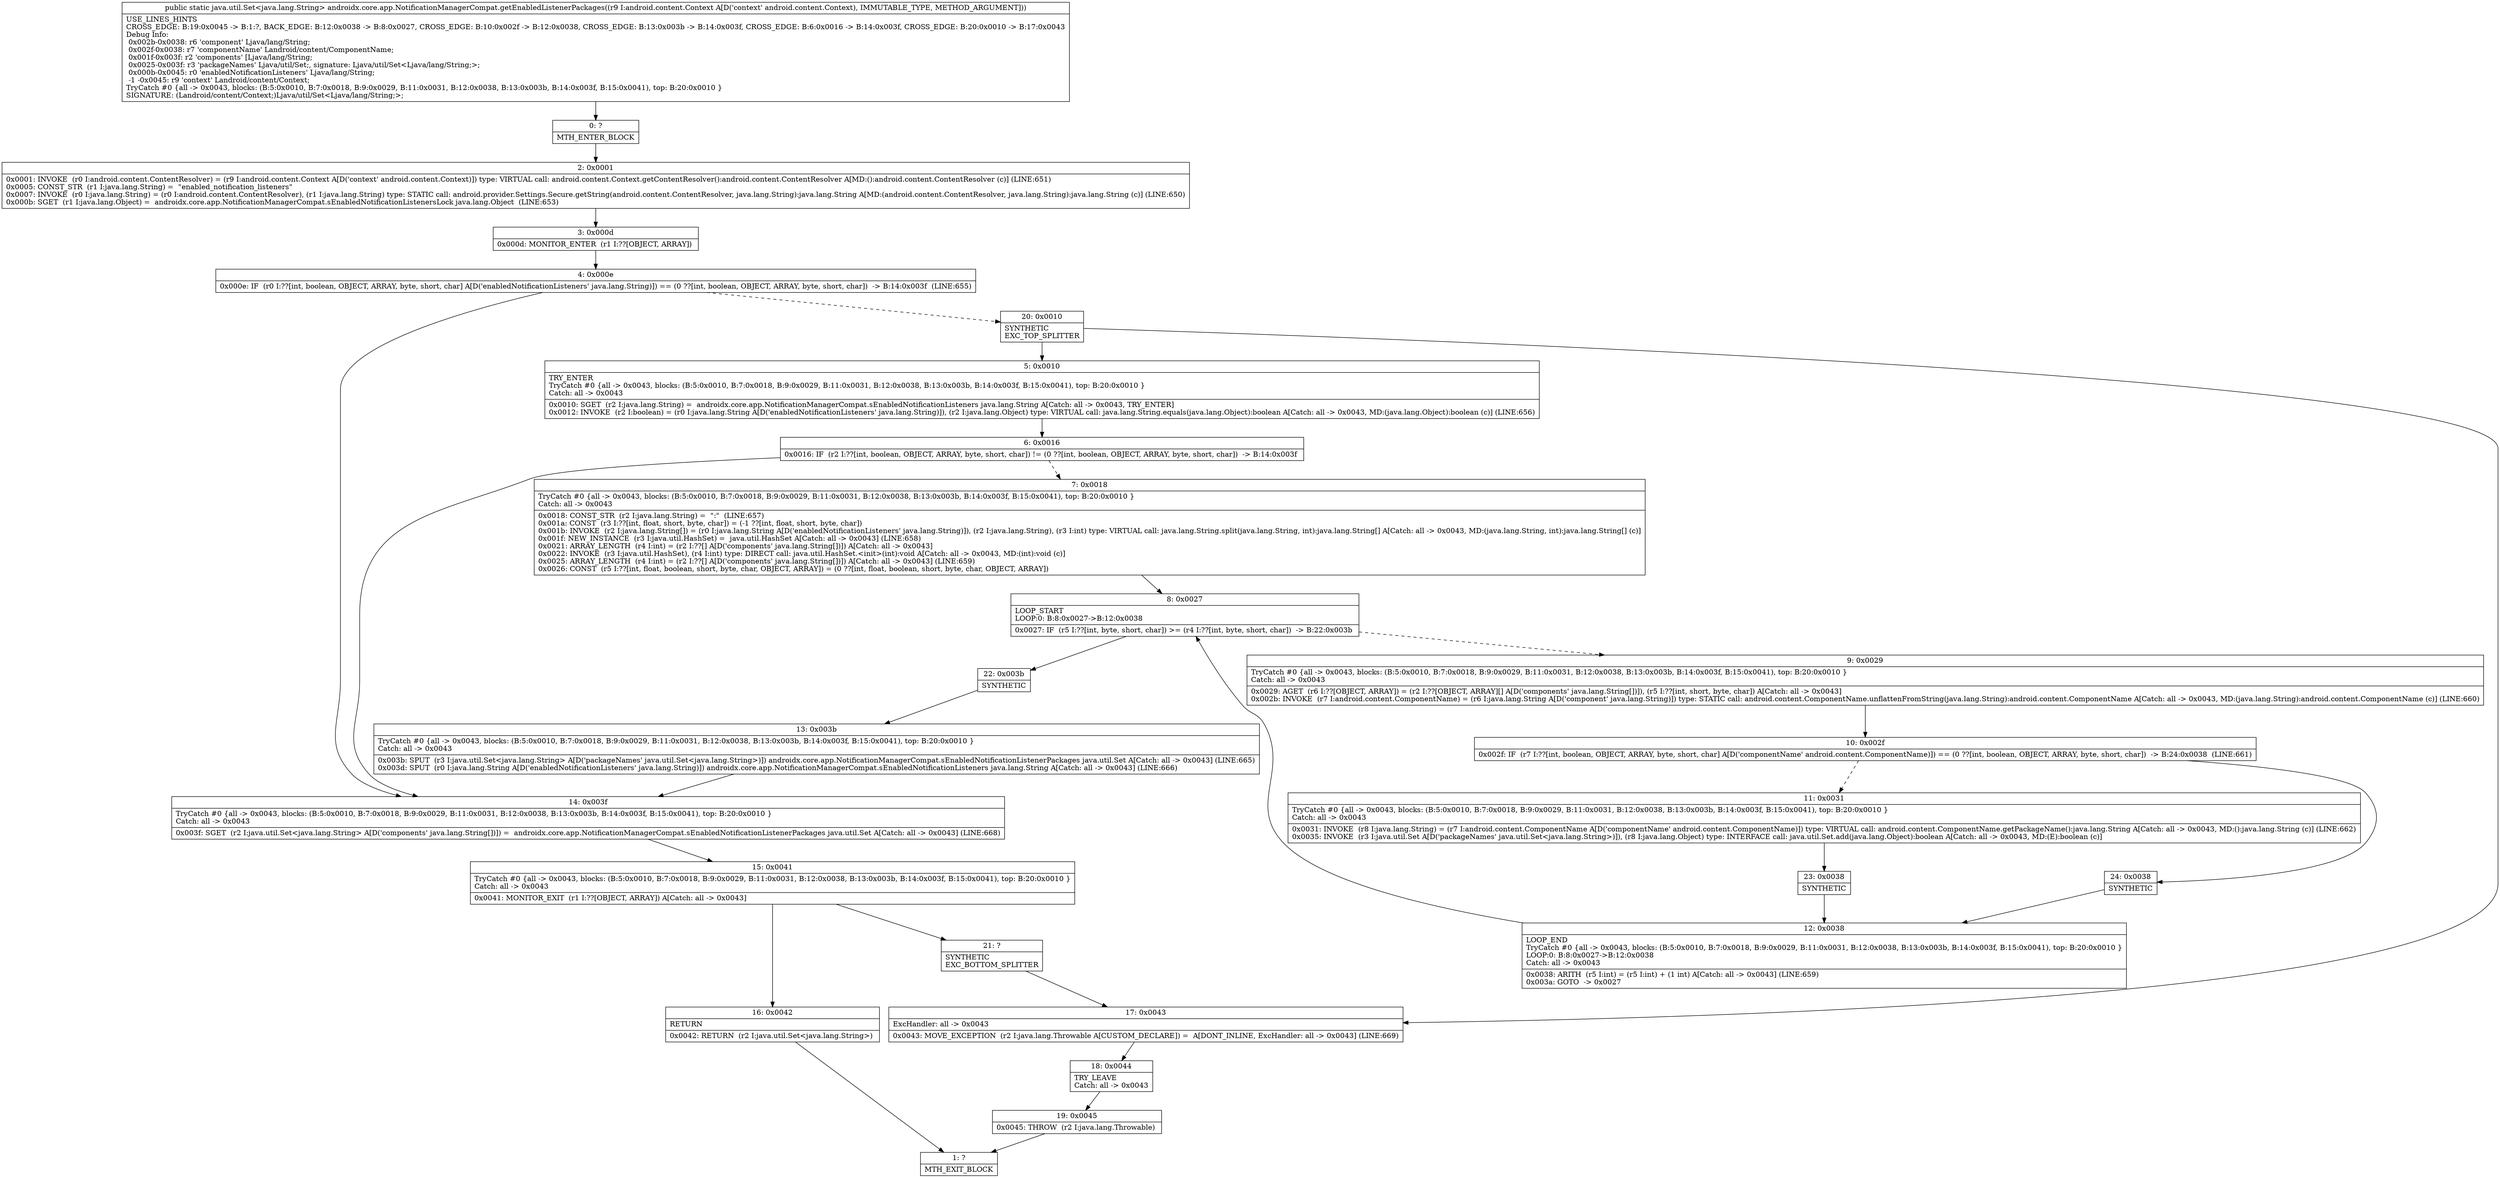 digraph "CFG forandroidx.core.app.NotificationManagerCompat.getEnabledListenerPackages(Landroid\/content\/Context;)Ljava\/util\/Set;" {
Node_0 [shape=record,label="{0\:\ ?|MTH_ENTER_BLOCK\l}"];
Node_2 [shape=record,label="{2\:\ 0x0001|0x0001: INVOKE  (r0 I:android.content.ContentResolver) = (r9 I:android.content.Context A[D('context' android.content.Context)]) type: VIRTUAL call: android.content.Context.getContentResolver():android.content.ContentResolver A[MD:():android.content.ContentResolver (c)] (LINE:651)\l0x0005: CONST_STR  (r1 I:java.lang.String) =  \"enabled_notification_listeners\" \l0x0007: INVOKE  (r0 I:java.lang.String) = (r0 I:android.content.ContentResolver), (r1 I:java.lang.String) type: STATIC call: android.provider.Settings.Secure.getString(android.content.ContentResolver, java.lang.String):java.lang.String A[MD:(android.content.ContentResolver, java.lang.String):java.lang.String (c)] (LINE:650)\l0x000b: SGET  (r1 I:java.lang.Object) =  androidx.core.app.NotificationManagerCompat.sEnabledNotificationListenersLock java.lang.Object  (LINE:653)\l}"];
Node_3 [shape=record,label="{3\:\ 0x000d|0x000d: MONITOR_ENTER  (r1 I:??[OBJECT, ARRAY]) \l}"];
Node_4 [shape=record,label="{4\:\ 0x000e|0x000e: IF  (r0 I:??[int, boolean, OBJECT, ARRAY, byte, short, char] A[D('enabledNotificationListeners' java.lang.String)]) == (0 ??[int, boolean, OBJECT, ARRAY, byte, short, char])  \-\> B:14:0x003f  (LINE:655)\l}"];
Node_14 [shape=record,label="{14\:\ 0x003f|TryCatch #0 \{all \-\> 0x0043, blocks: (B:5:0x0010, B:7:0x0018, B:9:0x0029, B:11:0x0031, B:12:0x0038, B:13:0x003b, B:14:0x003f, B:15:0x0041), top: B:20:0x0010 \}\lCatch: all \-\> 0x0043\l|0x003f: SGET  (r2 I:java.util.Set\<java.lang.String\> A[D('components' java.lang.String[])]) =  androidx.core.app.NotificationManagerCompat.sEnabledNotificationListenerPackages java.util.Set A[Catch: all \-\> 0x0043] (LINE:668)\l}"];
Node_15 [shape=record,label="{15\:\ 0x0041|TryCatch #0 \{all \-\> 0x0043, blocks: (B:5:0x0010, B:7:0x0018, B:9:0x0029, B:11:0x0031, B:12:0x0038, B:13:0x003b, B:14:0x003f, B:15:0x0041), top: B:20:0x0010 \}\lCatch: all \-\> 0x0043\l|0x0041: MONITOR_EXIT  (r1 I:??[OBJECT, ARRAY]) A[Catch: all \-\> 0x0043]\l}"];
Node_16 [shape=record,label="{16\:\ 0x0042|RETURN\l|0x0042: RETURN  (r2 I:java.util.Set\<java.lang.String\>) \l}"];
Node_1 [shape=record,label="{1\:\ ?|MTH_EXIT_BLOCK\l}"];
Node_21 [shape=record,label="{21\:\ ?|SYNTHETIC\lEXC_BOTTOM_SPLITTER\l}"];
Node_17 [shape=record,label="{17\:\ 0x0043|ExcHandler: all \-\> 0x0043\l|0x0043: MOVE_EXCEPTION  (r2 I:java.lang.Throwable A[CUSTOM_DECLARE]) =  A[DONT_INLINE, ExcHandler: all \-\> 0x0043] (LINE:669)\l}"];
Node_18 [shape=record,label="{18\:\ 0x0044|TRY_LEAVE\lCatch: all \-\> 0x0043\l}"];
Node_19 [shape=record,label="{19\:\ 0x0045|0x0045: THROW  (r2 I:java.lang.Throwable) \l}"];
Node_20 [shape=record,label="{20\:\ 0x0010|SYNTHETIC\lEXC_TOP_SPLITTER\l}"];
Node_5 [shape=record,label="{5\:\ 0x0010|TRY_ENTER\lTryCatch #0 \{all \-\> 0x0043, blocks: (B:5:0x0010, B:7:0x0018, B:9:0x0029, B:11:0x0031, B:12:0x0038, B:13:0x003b, B:14:0x003f, B:15:0x0041), top: B:20:0x0010 \}\lCatch: all \-\> 0x0043\l|0x0010: SGET  (r2 I:java.lang.String) =  androidx.core.app.NotificationManagerCompat.sEnabledNotificationListeners java.lang.String A[Catch: all \-\> 0x0043, TRY_ENTER]\l0x0012: INVOKE  (r2 I:boolean) = (r0 I:java.lang.String A[D('enabledNotificationListeners' java.lang.String)]), (r2 I:java.lang.Object) type: VIRTUAL call: java.lang.String.equals(java.lang.Object):boolean A[Catch: all \-\> 0x0043, MD:(java.lang.Object):boolean (c)] (LINE:656)\l}"];
Node_6 [shape=record,label="{6\:\ 0x0016|0x0016: IF  (r2 I:??[int, boolean, OBJECT, ARRAY, byte, short, char]) != (0 ??[int, boolean, OBJECT, ARRAY, byte, short, char])  \-\> B:14:0x003f \l}"];
Node_7 [shape=record,label="{7\:\ 0x0018|TryCatch #0 \{all \-\> 0x0043, blocks: (B:5:0x0010, B:7:0x0018, B:9:0x0029, B:11:0x0031, B:12:0x0038, B:13:0x003b, B:14:0x003f, B:15:0x0041), top: B:20:0x0010 \}\lCatch: all \-\> 0x0043\l|0x0018: CONST_STR  (r2 I:java.lang.String) =  \":\"  (LINE:657)\l0x001a: CONST  (r3 I:??[int, float, short, byte, char]) = (\-1 ??[int, float, short, byte, char]) \l0x001b: INVOKE  (r2 I:java.lang.String[]) = (r0 I:java.lang.String A[D('enabledNotificationListeners' java.lang.String)]), (r2 I:java.lang.String), (r3 I:int) type: VIRTUAL call: java.lang.String.split(java.lang.String, int):java.lang.String[] A[Catch: all \-\> 0x0043, MD:(java.lang.String, int):java.lang.String[] (c)]\l0x001f: NEW_INSTANCE  (r3 I:java.util.HashSet) =  java.util.HashSet A[Catch: all \-\> 0x0043] (LINE:658)\l0x0021: ARRAY_LENGTH  (r4 I:int) = (r2 I:??[] A[D('components' java.lang.String[])]) A[Catch: all \-\> 0x0043]\l0x0022: INVOKE  (r3 I:java.util.HashSet), (r4 I:int) type: DIRECT call: java.util.HashSet.\<init\>(int):void A[Catch: all \-\> 0x0043, MD:(int):void (c)]\l0x0025: ARRAY_LENGTH  (r4 I:int) = (r2 I:??[] A[D('components' java.lang.String[])]) A[Catch: all \-\> 0x0043] (LINE:659)\l0x0026: CONST  (r5 I:??[int, float, boolean, short, byte, char, OBJECT, ARRAY]) = (0 ??[int, float, boolean, short, byte, char, OBJECT, ARRAY]) \l}"];
Node_8 [shape=record,label="{8\:\ 0x0027|LOOP_START\lLOOP:0: B:8:0x0027\-\>B:12:0x0038\l|0x0027: IF  (r5 I:??[int, byte, short, char]) \>= (r4 I:??[int, byte, short, char])  \-\> B:22:0x003b \l}"];
Node_9 [shape=record,label="{9\:\ 0x0029|TryCatch #0 \{all \-\> 0x0043, blocks: (B:5:0x0010, B:7:0x0018, B:9:0x0029, B:11:0x0031, B:12:0x0038, B:13:0x003b, B:14:0x003f, B:15:0x0041), top: B:20:0x0010 \}\lCatch: all \-\> 0x0043\l|0x0029: AGET  (r6 I:??[OBJECT, ARRAY]) = (r2 I:??[OBJECT, ARRAY][] A[D('components' java.lang.String[])]), (r5 I:??[int, short, byte, char]) A[Catch: all \-\> 0x0043]\l0x002b: INVOKE  (r7 I:android.content.ComponentName) = (r6 I:java.lang.String A[D('component' java.lang.String)]) type: STATIC call: android.content.ComponentName.unflattenFromString(java.lang.String):android.content.ComponentName A[Catch: all \-\> 0x0043, MD:(java.lang.String):android.content.ComponentName (c)] (LINE:660)\l}"];
Node_10 [shape=record,label="{10\:\ 0x002f|0x002f: IF  (r7 I:??[int, boolean, OBJECT, ARRAY, byte, short, char] A[D('componentName' android.content.ComponentName)]) == (0 ??[int, boolean, OBJECT, ARRAY, byte, short, char])  \-\> B:24:0x0038  (LINE:661)\l}"];
Node_11 [shape=record,label="{11\:\ 0x0031|TryCatch #0 \{all \-\> 0x0043, blocks: (B:5:0x0010, B:7:0x0018, B:9:0x0029, B:11:0x0031, B:12:0x0038, B:13:0x003b, B:14:0x003f, B:15:0x0041), top: B:20:0x0010 \}\lCatch: all \-\> 0x0043\l|0x0031: INVOKE  (r8 I:java.lang.String) = (r7 I:android.content.ComponentName A[D('componentName' android.content.ComponentName)]) type: VIRTUAL call: android.content.ComponentName.getPackageName():java.lang.String A[Catch: all \-\> 0x0043, MD:():java.lang.String (c)] (LINE:662)\l0x0035: INVOKE  (r3 I:java.util.Set A[D('packageNames' java.util.Set\<java.lang.String\>)]), (r8 I:java.lang.Object) type: INTERFACE call: java.util.Set.add(java.lang.Object):boolean A[Catch: all \-\> 0x0043, MD:(E):boolean (c)]\l}"];
Node_23 [shape=record,label="{23\:\ 0x0038|SYNTHETIC\l}"];
Node_12 [shape=record,label="{12\:\ 0x0038|LOOP_END\lTryCatch #0 \{all \-\> 0x0043, blocks: (B:5:0x0010, B:7:0x0018, B:9:0x0029, B:11:0x0031, B:12:0x0038, B:13:0x003b, B:14:0x003f, B:15:0x0041), top: B:20:0x0010 \}\lLOOP:0: B:8:0x0027\-\>B:12:0x0038\lCatch: all \-\> 0x0043\l|0x0038: ARITH  (r5 I:int) = (r5 I:int) + (1 int) A[Catch: all \-\> 0x0043] (LINE:659)\l0x003a: GOTO  \-\> 0x0027 \l}"];
Node_24 [shape=record,label="{24\:\ 0x0038|SYNTHETIC\l}"];
Node_22 [shape=record,label="{22\:\ 0x003b|SYNTHETIC\l}"];
Node_13 [shape=record,label="{13\:\ 0x003b|TryCatch #0 \{all \-\> 0x0043, blocks: (B:5:0x0010, B:7:0x0018, B:9:0x0029, B:11:0x0031, B:12:0x0038, B:13:0x003b, B:14:0x003f, B:15:0x0041), top: B:20:0x0010 \}\lCatch: all \-\> 0x0043\l|0x003b: SPUT  (r3 I:java.util.Set\<java.lang.String\> A[D('packageNames' java.util.Set\<java.lang.String\>)]) androidx.core.app.NotificationManagerCompat.sEnabledNotificationListenerPackages java.util.Set A[Catch: all \-\> 0x0043] (LINE:665)\l0x003d: SPUT  (r0 I:java.lang.String A[D('enabledNotificationListeners' java.lang.String)]) androidx.core.app.NotificationManagerCompat.sEnabledNotificationListeners java.lang.String A[Catch: all \-\> 0x0043] (LINE:666)\l}"];
MethodNode[shape=record,label="{public static java.util.Set\<java.lang.String\> androidx.core.app.NotificationManagerCompat.getEnabledListenerPackages((r9 I:android.content.Context A[D('context' android.content.Context), IMMUTABLE_TYPE, METHOD_ARGUMENT]))  | USE_LINES_HINTS\lCROSS_EDGE: B:19:0x0045 \-\> B:1:?, BACK_EDGE: B:12:0x0038 \-\> B:8:0x0027, CROSS_EDGE: B:10:0x002f \-\> B:12:0x0038, CROSS_EDGE: B:13:0x003b \-\> B:14:0x003f, CROSS_EDGE: B:6:0x0016 \-\> B:14:0x003f, CROSS_EDGE: B:20:0x0010 \-\> B:17:0x0043\lDebug Info:\l  0x002b\-0x0038: r6 'component' Ljava\/lang\/String;\l  0x002f\-0x0038: r7 'componentName' Landroid\/content\/ComponentName;\l  0x001f\-0x003f: r2 'components' [Ljava\/lang\/String;\l  0x0025\-0x003f: r3 'packageNames' Ljava\/util\/Set;, signature: Ljava\/util\/Set\<Ljava\/lang\/String;\>;\l  0x000b\-0x0045: r0 'enabledNotificationListeners' Ljava\/lang\/String;\l  \-1 \-0x0045: r9 'context' Landroid\/content\/Context;\lTryCatch #0 \{all \-\> 0x0043, blocks: (B:5:0x0010, B:7:0x0018, B:9:0x0029, B:11:0x0031, B:12:0x0038, B:13:0x003b, B:14:0x003f, B:15:0x0041), top: B:20:0x0010 \}\lSIGNATURE: (Landroid\/content\/Context;)Ljava\/util\/Set\<Ljava\/lang\/String;\>;\l}"];
MethodNode -> Node_0;Node_0 -> Node_2;
Node_2 -> Node_3;
Node_3 -> Node_4;
Node_4 -> Node_14;
Node_4 -> Node_20[style=dashed];
Node_14 -> Node_15;
Node_15 -> Node_16;
Node_15 -> Node_21;
Node_16 -> Node_1;
Node_21 -> Node_17;
Node_17 -> Node_18;
Node_18 -> Node_19;
Node_19 -> Node_1;
Node_20 -> Node_5;
Node_20 -> Node_17;
Node_5 -> Node_6;
Node_6 -> Node_7[style=dashed];
Node_6 -> Node_14;
Node_7 -> Node_8;
Node_8 -> Node_9[style=dashed];
Node_8 -> Node_22;
Node_9 -> Node_10;
Node_10 -> Node_11[style=dashed];
Node_10 -> Node_24;
Node_11 -> Node_23;
Node_23 -> Node_12;
Node_12 -> Node_8;
Node_24 -> Node_12;
Node_22 -> Node_13;
Node_13 -> Node_14;
}

